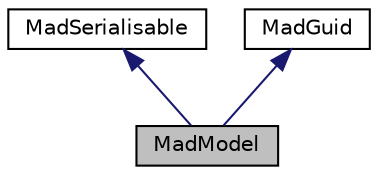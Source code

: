 digraph "MadModel"
{
  edge [fontname="Helvetica",fontsize="10",labelfontname="Helvetica",labelfontsize="10"];
  node [fontname="Helvetica",fontsize="10",shape=record];
  Node1 [label="MadModel",height=0.2,width=0.4,color="black", fillcolor="grey75", style="filled" fontcolor="black"];
  Node2 -> Node1 [dir="back",color="midnightblue",fontsize="10",style="solid",fontname="Helvetica"];
  Node2 [label="MadSerialisable",height=0.2,width=0.4,color="black", fillcolor="white", style="filled",URL="$class_mad_serialisable.html"];
  Node3 -> Node1 [dir="back",color="midnightblue",fontsize="10",style="solid",fontname="Helvetica"];
  Node3 [label="MadGuid",height=0.2,width=0.4,color="black", fillcolor="white", style="filled",URL="$class_mad_guid.html",tooltip="The MadGuid class An abstract base class that has a Globally Unique Identifier (GUID) to represent a ..."];
}
